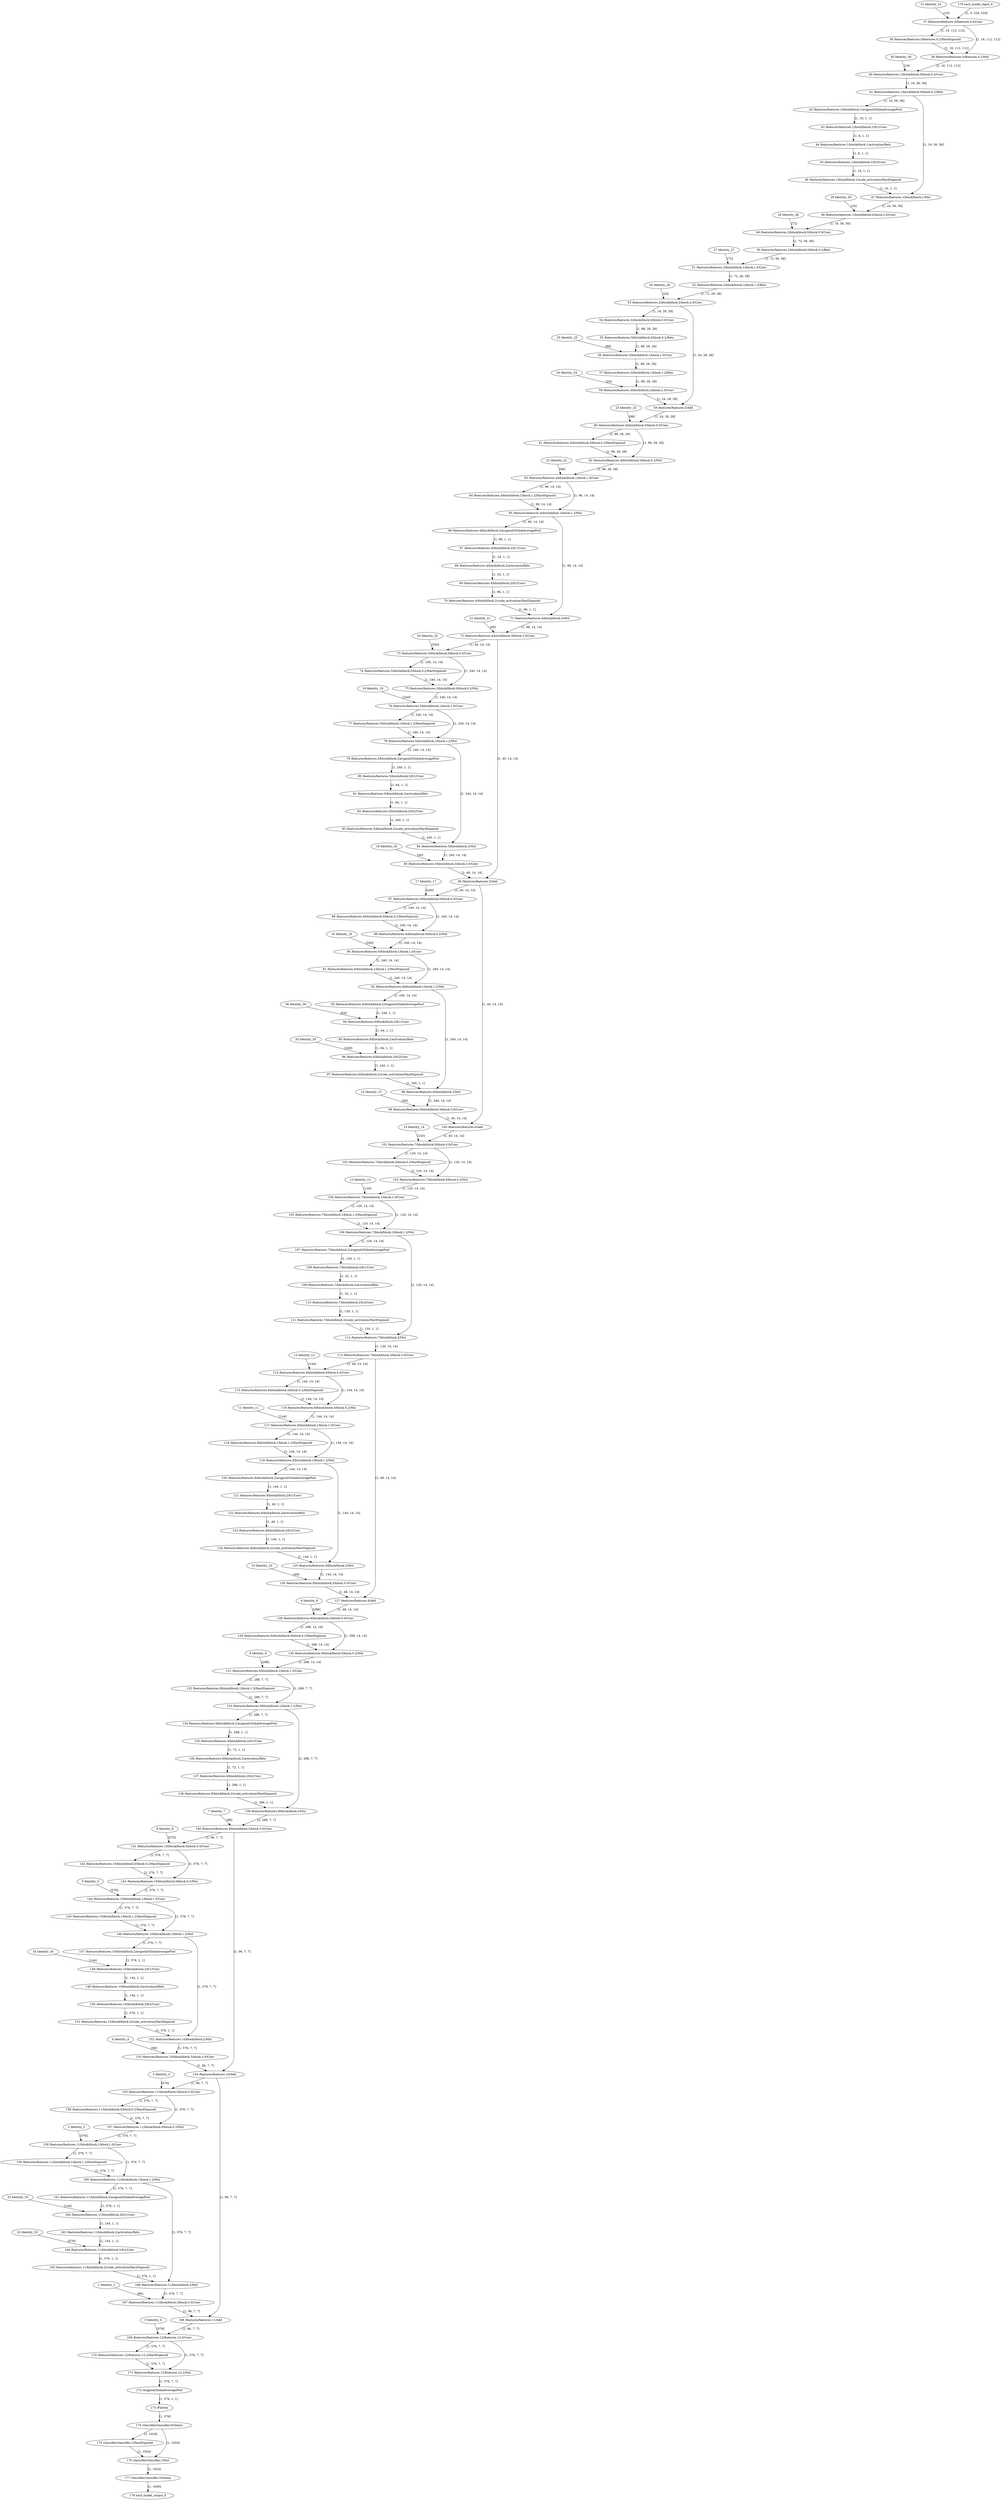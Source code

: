strict digraph  {
"0 Identity_0" [id=0, type=Identity];
"1 Identity_1" [id=1, type=Identity];
"2 Identity_2" [id=2, type=Identity];
"3 Identity_3" [id=3, type=Identity];
"4 Identity_4" [id=4, type=Identity];
"5 Identity_5" [id=5, type=Identity];
"6 Identity_6" [id=6, type=Identity];
"7 Identity_7" [id=7, type=Identity];
"8 Identity_8" [id=8, type=Identity];
"9 Identity_9" [id=9, type=Identity];
"10 Identity_10" [id=10, type=Identity];
"11 Identity_11" [id=11, type=Identity];
"12 Identity_12" [id=12, type=Identity];
"13 Identity_13" [id=13, type=Identity];
"14 Identity_14" [id=14, type=Identity];
"15 Identity_15" [id=15, type=Identity];
"16 Identity_16" [id=16, type=Identity];
"17 Identity_17" [id=17, type=Identity];
"18 Identity_18" [id=18, type=Identity];
"19 Identity_19" [id=19, type=Identity];
"20 Identity_20" [id=20, type=Identity];
"21 Identity_21" [id=21, type=Identity];
"22 Identity_22" [id=22, type=Identity];
"23 Identity_23" [id=23, type=Identity];
"24 Identity_24" [id=24, type=Identity];
"25 Identity_25" [id=25, type=Identity];
"26 Identity_26" [id=26, type=Identity];
"27 Identity_27" [id=27, type=Identity];
"28 Identity_28" [id=28, type=Identity];
"29 Identity_29" [id=29, type=Identity];
"30 Identity_30" [id=30, type=Identity];
"31 Identity_31" [id=31, type=Identity];
"32 Identity_32" [id=32, type=Identity];
"33 Identity_33" [id=33, type=Identity];
"34 Identity_34" [id=34, type=Identity];
"35 Identity_35" [id=35, type=Identity];
"36 Identity_36" [id=36, type=Identity];
"37 /features/features.0/features.0.0/Conv" [id=37, type=Conv];
"38 /features/features.0/features.0.2/HardSigmoid" [id=38, type=HardSigmoid];
"39 /features/features.0/features.0.2/Mul" [id=39, type=Mul];
"40 /features/features.1/block/block.0/block.0.0/Conv" [id=40, type=Conv];
"41 /features/features.1/block/block.0/block.0.2/Relu" [id=41, type=Relu];
"42 /features/features.1/block/block.1/avgpool/GlobalAveragePool" [id=42, type=GlobalAveragePool];
"43 /features/features.1/block/block.1/fc1/Conv" [id=43, type=Conv];
"44 /features/features.1/block/block.1/activation/Relu" [id=44, type=Relu];
"45 /features/features.1/block/block.1/fc2/Conv" [id=45, type=Conv];
"46 /features/features.1/block/block.1/scale_activation/HardSigmoid" [id=46, type=HardSigmoid];
"47 /features/features.1/block/block.1/Mul" [id=47, type=Mul];
"48 /features/features.1/block/block.2/block.2.0/Conv" [id=48, type=Conv];
"49 /features/features.2/block/block.0/block.0.0/Conv" [id=49, type=Conv];
"50 /features/features.2/block/block.0/block.0.2/Relu" [id=50, type=Relu];
"51 /features/features.2/block/block.1/block.1.0/Conv" [id=51, type=Conv];
"52 /features/features.2/block/block.1/block.1.2/Relu" [id=52, type=Relu];
"53 /features/features.2/block/block.2/block.2.0/Conv" [id=53, type=Conv];
"54 /features/features.3/block/block.0/block.0.0/Conv" [id=54, type=Conv];
"55 /features/features.3/block/block.0/block.0.2/Relu" [id=55, type=Relu];
"56 /features/features.3/block/block.1/block.1.0/Conv" [id=56, type=Conv];
"57 /features/features.3/block/block.1/block.1.2/Relu" [id=57, type=Relu];
"58 /features/features.3/block/block.2/block.2.0/Conv" [id=58, type=Conv];
"59 /features/features.3/Add" [id=59, type=Add];
"60 /features/features.4/block/block.0/block.0.0/Conv" [id=60, type=Conv];
"61 /features/features.4/block/block.0/block.0.2/HardSigmoid" [id=61, type=HardSigmoid];
"62 /features/features.4/block/block.0/block.0.2/Mul" [id=62, type=Mul];
"63 /features/features.4/block/block.1/block.1.0/Conv" [id=63, type=Conv];
"64 /features/features.4/block/block.1/block.1.2/HardSigmoid" [id=64, type=HardSigmoid];
"65 /features/features.4/block/block.1/block.1.2/Mul" [id=65, type=Mul];
"66 /features/features.4/block/block.2/avgpool/GlobalAveragePool" [id=66, type=GlobalAveragePool];
"67 /features/features.4/block/block.2/fc1/Conv" [id=67, type=Conv];
"68 /features/features.4/block/block.2/activation/Relu" [id=68, type=Relu];
"69 /features/features.4/block/block.2/fc2/Conv" [id=69, type=Conv];
"70 /features/features.4/block/block.2/scale_activation/HardSigmoid" [id=70, type=HardSigmoid];
"71 /features/features.4/block/block.2/Mul" [id=71, type=Mul];
"72 /features/features.4/block/block.3/block.3.0/Conv" [id=72, type=Conv];
"73 /features/features.5/block/block.0/block.0.0/Conv" [id=73, type=Conv];
"74 /features/features.5/block/block.0/block.0.2/HardSigmoid" [id=74, type=HardSigmoid];
"75 /features/features.5/block/block.0/block.0.2/Mul" [id=75, type=Mul];
"76 /features/features.5/block/block.1/block.1.0/Conv" [id=76, type=Conv];
"77 /features/features.5/block/block.1/block.1.2/HardSigmoid" [id=77, type=HardSigmoid];
"78 /features/features.5/block/block.1/block.1.2/Mul" [id=78, type=Mul];
"79 /features/features.5/block/block.2/avgpool/GlobalAveragePool" [id=79, type=GlobalAveragePool];
"80 /features/features.5/block/block.2/fc1/Conv" [id=80, type=Conv];
"81 /features/features.5/block/block.2/activation/Relu" [id=81, type=Relu];
"82 /features/features.5/block/block.2/fc2/Conv" [id=82, type=Conv];
"83 /features/features.5/block/block.2/scale_activation/HardSigmoid" [id=83, type=HardSigmoid];
"84 /features/features.5/block/block.2/Mul" [id=84, type=Mul];
"85 /features/features.5/block/block.3/block.3.0/Conv" [id=85, type=Conv];
"86 /features/features.5/Add" [id=86, type=Add];
"87 /features/features.6/block/block.0/block.0.0/Conv" [id=87, type=Conv];
"88 /features/features.6/block/block.0/block.0.2/HardSigmoid" [id=88, type=HardSigmoid];
"89 /features/features.6/block/block.0/block.0.2/Mul" [id=89, type=Mul];
"90 /features/features.6/block/block.1/block.1.0/Conv" [id=90, type=Conv];
"91 /features/features.6/block/block.1/block.1.2/HardSigmoid" [id=91, type=HardSigmoid];
"92 /features/features.6/block/block.1/block.1.2/Mul" [id=92, type=Mul];
"93 /features/features.6/block/block.2/avgpool/GlobalAveragePool" [id=93, type=GlobalAveragePool];
"94 /features/features.6/block/block.2/fc1/Conv" [id=94, type=Conv];
"95 /features/features.6/block/block.2/activation/Relu" [id=95, type=Relu];
"96 /features/features.6/block/block.2/fc2/Conv" [id=96, type=Conv];
"97 /features/features.6/block/block.2/scale_activation/HardSigmoid" [id=97, type=HardSigmoid];
"98 /features/features.6/block/block.2/Mul" [id=98, type=Mul];
"99 /features/features.6/block/block.3/block.3.0/Conv" [id=99, type=Conv];
"100 /features/features.6/Add" [id=100, type=Add];
"101 /features/features.7/block/block.0/block.0.0/Conv" [id=101, type=Conv];
"102 /features/features.7/block/block.0/block.0.2/HardSigmoid" [id=102, type=HardSigmoid];
"103 /features/features.7/block/block.0/block.0.2/Mul" [id=103, type=Mul];
"104 /features/features.7/block/block.1/block.1.0/Conv" [id=104, type=Conv];
"105 /features/features.7/block/block.1/block.1.2/HardSigmoid" [id=105, type=HardSigmoid];
"106 /features/features.7/block/block.1/block.1.2/Mul" [id=106, type=Mul];
"107 /features/features.7/block/block.2/avgpool/GlobalAveragePool" [id=107, type=GlobalAveragePool];
"108 /features/features.7/block/block.2/fc1/Conv" [id=108, type=Conv];
"109 /features/features.7/block/block.2/activation/Relu" [id=109, type=Relu];
"110 /features/features.7/block/block.2/fc2/Conv" [id=110, type=Conv];
"111 /features/features.7/block/block.2/scale_activation/HardSigmoid" [id=111, type=HardSigmoid];
"112 /features/features.7/block/block.2/Mul" [id=112, type=Mul];
"113 /features/features.7/block/block.3/block.3.0/Conv" [id=113, type=Conv];
"114 /features/features.8/block/block.0/block.0.0/Conv" [id=114, type=Conv];
"115 /features/features.8/block/block.0/block.0.2/HardSigmoid" [id=115, type=HardSigmoid];
"116 /features/features.8/block/block.0/block.0.2/Mul" [id=116, type=Mul];
"117 /features/features.8/block/block.1/block.1.0/Conv" [id=117, type=Conv];
"118 /features/features.8/block/block.1/block.1.2/HardSigmoid" [id=118, type=HardSigmoid];
"119 /features/features.8/block/block.1/block.1.2/Mul" [id=119, type=Mul];
"120 /features/features.8/block/block.2/avgpool/GlobalAveragePool" [id=120, type=GlobalAveragePool];
"121 /features/features.8/block/block.2/fc1/Conv" [id=121, type=Conv];
"122 /features/features.8/block/block.2/activation/Relu" [id=122, type=Relu];
"123 /features/features.8/block/block.2/fc2/Conv" [id=123, type=Conv];
"124 /features/features.8/block/block.2/scale_activation/HardSigmoid" [id=124, type=HardSigmoid];
"125 /features/features.8/block/block.2/Mul" [id=125, type=Mul];
"126 /features/features.8/block/block.3/block.3.0/Conv" [id=126, type=Conv];
"127 /features/features.8/Add" [id=127, type=Add];
"128 /features/features.9/block/block.0/block.0.0/Conv" [id=128, type=Conv];
"129 /features/features.9/block/block.0/block.0.2/HardSigmoid" [id=129, type=HardSigmoid];
"130 /features/features.9/block/block.0/block.0.2/Mul" [id=130, type=Mul];
"131 /features/features.9/block/block.1/block.1.0/Conv" [id=131, type=Conv];
"132 /features/features.9/block/block.1/block.1.2/HardSigmoid" [id=132, type=HardSigmoid];
"133 /features/features.9/block/block.1/block.1.2/Mul" [id=133, type=Mul];
"134 /features/features.9/block/block.2/avgpool/GlobalAveragePool" [id=134, type=GlobalAveragePool];
"135 /features/features.9/block/block.2/fc1/Conv" [id=135, type=Conv];
"136 /features/features.9/block/block.2/activation/Relu" [id=136, type=Relu];
"137 /features/features.9/block/block.2/fc2/Conv" [id=137, type=Conv];
"138 /features/features.9/block/block.2/scale_activation/HardSigmoid" [id=138, type=HardSigmoid];
"139 /features/features.9/block/block.2/Mul" [id=139, type=Mul];
"140 /features/features.9/block/block.3/block.3.0/Conv" [id=140, type=Conv];
"141 /features/features.10/block/block.0/block.0.0/Conv" [id=141, type=Conv];
"142 /features/features.10/block/block.0/block.0.2/HardSigmoid" [id=142, type=HardSigmoid];
"143 /features/features.10/block/block.0/block.0.2/Mul" [id=143, type=Mul];
"144 /features/features.10/block/block.1/block.1.0/Conv" [id=144, type=Conv];
"145 /features/features.10/block/block.1/block.1.2/HardSigmoid" [id=145, type=HardSigmoid];
"146 /features/features.10/block/block.1/block.1.2/Mul" [id=146, type=Mul];
"147 /features/features.10/block/block.2/avgpool/GlobalAveragePool" [id=147, type=GlobalAveragePool];
"148 /features/features.10/block/block.2/fc1/Conv" [id=148, type=Conv];
"149 /features/features.10/block/block.2/activation/Relu" [id=149, type=Relu];
"150 /features/features.10/block/block.2/fc2/Conv" [id=150, type=Conv];
"151 /features/features.10/block/block.2/scale_activation/HardSigmoid" [id=151, type=HardSigmoid];
"152 /features/features.10/block/block.2/Mul" [id=152, type=Mul];
"153 /features/features.10/block/block.3/block.3.0/Conv" [id=153, type=Conv];
"154 /features/features.10/Add" [id=154, type=Add];
"155 /features/features.11/block/block.0/block.0.0/Conv" [id=155, type=Conv];
"156 /features/features.11/block/block.0/block.0.2/HardSigmoid" [id=156, type=HardSigmoid];
"157 /features/features.11/block/block.0/block.0.2/Mul" [id=157, type=Mul];
"158 /features/features.11/block/block.1/block.1.0/Conv" [id=158, type=Conv];
"159 /features/features.11/block/block.1/block.1.2/HardSigmoid" [id=159, type=HardSigmoid];
"160 /features/features.11/block/block.1/block.1.2/Mul" [id=160, type=Mul];
"161 /features/features.11/block/block.2/avgpool/GlobalAveragePool" [id=161, type=GlobalAveragePool];
"162 /features/features.11/block/block.2/fc1/Conv" [id=162, type=Conv];
"163 /features/features.11/block/block.2/activation/Relu" [id=163, type=Relu];
"164 /features/features.11/block/block.2/fc2/Conv" [id=164, type=Conv];
"165 /features/features.11/block/block.2/scale_activation/HardSigmoid" [id=165, type=HardSigmoid];
"166 /features/features.11/block/block.2/Mul" [id=166, type=Mul];
"167 /features/features.11/block/block.3/block.3.0/Conv" [id=167, type=Conv];
"168 /features/features.11/Add" [id=168, type=Add];
"169 /features/features.12/features.12.0/Conv" [id=169, type=Conv];
"170 /features/features.12/features.12.2/HardSigmoid" [id=170, type=HardSigmoid];
"171 /features/features.12/features.12.2/Mul" [id=171, type=Mul];
"172 /avgpool/GlobalAveragePool" [id=172, type=GlobalAveragePool];
"173 /Flatten" [id=173, type=Flatten];
"174 /classifier/classifier.0/Gemm" [id=174, type=Gemm];
"175 /classifier/classifier.1/HardSigmoid" [id=175, type=HardSigmoid];
"176 /classifier/classifier.1/Mul" [id=176, type=Mul];
"177 /classifier/classifier.3/Gemm" [id=177, type=Gemm];
"178 nncf_model_input_0" [id=178, type=nncf_model_input];
"179 nncf_model_output_0" [id=179, type=nncf_model_output];
"0 Identity_0" -> "169 /features/features.12/features.12.0/Conv"  [label="[576]", style=solid];
"1 Identity_1" -> "167 /features/features.11/block/block.3/block.3.0/Conv"  [label="[96]", style=solid];
"2 Identity_2" -> "158 /features/features.11/block/block.1/block.1.0/Conv"  [label="[576]", style=solid];
"3 Identity_3" -> "155 /features/features.11/block/block.0/block.0.0/Conv"  [label="[576]", style=solid];
"4 Identity_4" -> "153 /features/features.10/block/block.3/block.3.0/Conv"  [label="[96]", style=solid];
"5 Identity_5" -> "144 /features/features.10/block/block.1/block.1.0/Conv"  [label="[576]", style=solid];
"6 Identity_6" -> "141 /features/features.10/block/block.0/block.0.0/Conv"  [label="[576]", style=solid];
"7 Identity_7" -> "140 /features/features.9/block/block.3/block.3.0/Conv"  [label="[96]", style=solid];
"8 Identity_8" -> "131 /features/features.9/block/block.1/block.1.0/Conv"  [label="[288]", style=solid];
"9 Identity_9" -> "128 /features/features.9/block/block.0/block.0.0/Conv"  [label="[288]", style=solid];
"10 Identity_10" -> "126 /features/features.8/block/block.3/block.3.0/Conv"  [label="[48]", style=solid];
"11 Identity_11" -> "117 /features/features.8/block/block.1/block.1.0/Conv"  [label="[144]", style=solid];
"12 Identity_12" -> "114 /features/features.8/block/block.0/block.0.0/Conv"  [label="[144]", style=solid];
"13 Identity_13" -> "104 /features/features.7/block/block.1/block.1.0/Conv"  [label="[120]", style=solid];
"14 Identity_14" -> "101 /features/features.7/block/block.0/block.0.0/Conv"  [label="[120]", style=solid];
"15 Identity_15" -> "99 /features/features.6/block/block.3/block.3.0/Conv"  [label="[40]", style=solid];
"16 Identity_16" -> "90 /features/features.6/block/block.1/block.1.0/Conv"  [label="[240]", style=solid];
"17 Identity_17" -> "87 /features/features.6/block/block.0/block.0.0/Conv"  [label="[240]", style=solid];
"18 Identity_18" -> "85 /features/features.5/block/block.3/block.3.0/Conv"  [label="[40]", style=solid];
"19 Identity_19" -> "76 /features/features.5/block/block.1/block.1.0/Conv"  [label="[240]", style=solid];
"20 Identity_20" -> "73 /features/features.5/block/block.0/block.0.0/Conv"  [label="[240]", style=solid];
"21 Identity_21" -> "72 /features/features.4/block/block.3/block.3.0/Conv"  [label="[40]", style=solid];
"22 Identity_22" -> "63 /features/features.4/block/block.1/block.1.0/Conv"  [label="[96]", style=solid];
"23 Identity_23" -> "60 /features/features.4/block/block.0/block.0.0/Conv"  [label="[96]", style=solid];
"24 Identity_24" -> "58 /features/features.3/block/block.2/block.2.0/Conv"  [label="[24]", style=solid];
"25 Identity_25" -> "56 /features/features.3/block/block.1/block.1.0/Conv"  [label="[88]", style=solid];
"26 Identity_26" -> "53 /features/features.2/block/block.2/block.2.0/Conv"  [label="[24]", style=solid];
"27 Identity_27" -> "51 /features/features.2/block/block.1/block.1.0/Conv"  [label="[72]", style=solid];
"28 Identity_28" -> "49 /features/features.2/block/block.0/block.0.0/Conv"  [label="[72]", style=solid];
"29 Identity_29" -> "48 /features/features.1/block/block.2/block.2.0/Conv"  [label="[16]", style=solid];
"30 Identity_30" -> "40 /features/features.1/block/block.0/block.0.0/Conv"  [label="[16]", style=solid];
"31 Identity_31" -> "37 /features/features.0/features.0.0/Conv"  [label="[16]", style=solid];
"32 Identity_32" -> "164 /features/features.11/block/block.2/fc2/Conv"  [label="[576]", style=solid];
"33 Identity_33" -> "162 /features/features.11/block/block.2/fc1/Conv"  [label="[144]", style=solid];
"34 Identity_34" -> "148 /features/features.10/block/block.2/fc1/Conv"  [label="[144]", style=solid];
"35 Identity_35" -> "96 /features/features.6/block/block.2/fc2/Conv"  [label="[240]", style=solid];
"36 Identity_36" -> "94 /features/features.6/block/block.2/fc1/Conv"  [label="[64]", style=solid];
"37 /features/features.0/features.0.0/Conv" -> "38 /features/features.0/features.0.2/HardSigmoid"  [label="[1, 16, 112, 112]", style=solid];
"37 /features/features.0/features.0.0/Conv" -> "39 /features/features.0/features.0.2/Mul"  [label="[1, 16, 112, 112]", style=solid];
"38 /features/features.0/features.0.2/HardSigmoid" -> "39 /features/features.0/features.0.2/Mul"  [label="[1, 16, 112, 112]", style=solid];
"39 /features/features.0/features.0.2/Mul" -> "40 /features/features.1/block/block.0/block.0.0/Conv"  [label="[1, 16, 112, 112]", style=solid];
"40 /features/features.1/block/block.0/block.0.0/Conv" -> "41 /features/features.1/block/block.0/block.0.2/Relu"  [label="[1, 16, 56, 56]", style=solid];
"41 /features/features.1/block/block.0/block.0.2/Relu" -> "42 /features/features.1/block/block.1/avgpool/GlobalAveragePool"  [label="[1, 16, 56, 56]", style=solid];
"41 /features/features.1/block/block.0/block.0.2/Relu" -> "47 /features/features.1/block/block.1/Mul"  [label="[1, 16, 56, 56]", style=solid];
"42 /features/features.1/block/block.1/avgpool/GlobalAveragePool" -> "43 /features/features.1/block/block.1/fc1/Conv"  [label="[1, 16, 1, 1]", style=solid];
"43 /features/features.1/block/block.1/fc1/Conv" -> "44 /features/features.1/block/block.1/activation/Relu"  [label="[1, 8, 1, 1]", style=solid];
"44 /features/features.1/block/block.1/activation/Relu" -> "45 /features/features.1/block/block.1/fc2/Conv"  [label="[1, 8, 1, 1]", style=solid];
"45 /features/features.1/block/block.1/fc2/Conv" -> "46 /features/features.1/block/block.1/scale_activation/HardSigmoid"  [label="[1, 16, 1, 1]", style=solid];
"46 /features/features.1/block/block.1/scale_activation/HardSigmoid" -> "47 /features/features.1/block/block.1/Mul"  [label="[1, 16, 1, 1]", style=solid];
"47 /features/features.1/block/block.1/Mul" -> "48 /features/features.1/block/block.2/block.2.0/Conv"  [label="[1, 16, 56, 56]", style=solid];
"48 /features/features.1/block/block.2/block.2.0/Conv" -> "49 /features/features.2/block/block.0/block.0.0/Conv"  [label="[1, 16, 56, 56]", style=solid];
"49 /features/features.2/block/block.0/block.0.0/Conv" -> "50 /features/features.2/block/block.0/block.0.2/Relu"  [label="[1, 72, 56, 56]", style=solid];
"50 /features/features.2/block/block.0/block.0.2/Relu" -> "51 /features/features.2/block/block.1/block.1.0/Conv"  [label="[1, 72, 56, 56]", style=solid];
"51 /features/features.2/block/block.1/block.1.0/Conv" -> "52 /features/features.2/block/block.1/block.1.2/Relu"  [label="[1, 72, 28, 28]", style=solid];
"52 /features/features.2/block/block.1/block.1.2/Relu" -> "53 /features/features.2/block/block.2/block.2.0/Conv"  [label="[1, 72, 28, 28]", style=solid];
"53 /features/features.2/block/block.2/block.2.0/Conv" -> "54 /features/features.3/block/block.0/block.0.0/Conv"  [label="[1, 24, 28, 28]", style=solid];
"53 /features/features.2/block/block.2/block.2.0/Conv" -> "59 /features/features.3/Add"  [label="[1, 24, 28, 28]", style=solid];
"54 /features/features.3/block/block.0/block.0.0/Conv" -> "55 /features/features.3/block/block.0/block.0.2/Relu"  [label="[1, 88, 28, 28]", style=solid];
"55 /features/features.3/block/block.0/block.0.2/Relu" -> "56 /features/features.3/block/block.1/block.1.0/Conv"  [label="[1, 88, 28, 28]", style=solid];
"56 /features/features.3/block/block.1/block.1.0/Conv" -> "57 /features/features.3/block/block.1/block.1.2/Relu"  [label="[1, 88, 28, 28]", style=solid];
"57 /features/features.3/block/block.1/block.1.2/Relu" -> "58 /features/features.3/block/block.2/block.2.0/Conv"  [label="[1, 88, 28, 28]", style=solid];
"58 /features/features.3/block/block.2/block.2.0/Conv" -> "59 /features/features.3/Add"  [label="[1, 24, 28, 28]", style=solid];
"59 /features/features.3/Add" -> "60 /features/features.4/block/block.0/block.0.0/Conv"  [label="[1, 24, 28, 28]", style=solid];
"60 /features/features.4/block/block.0/block.0.0/Conv" -> "61 /features/features.4/block/block.0/block.0.2/HardSigmoid"  [label="[1, 96, 28, 28]", style=solid];
"60 /features/features.4/block/block.0/block.0.0/Conv" -> "62 /features/features.4/block/block.0/block.0.2/Mul"  [label="[1, 96, 28, 28]", style=solid];
"61 /features/features.4/block/block.0/block.0.2/HardSigmoid" -> "62 /features/features.4/block/block.0/block.0.2/Mul"  [label="[1, 96, 28, 28]", style=solid];
"62 /features/features.4/block/block.0/block.0.2/Mul" -> "63 /features/features.4/block/block.1/block.1.0/Conv"  [label="[1, 96, 28, 28]", style=solid];
"63 /features/features.4/block/block.1/block.1.0/Conv" -> "64 /features/features.4/block/block.1/block.1.2/HardSigmoid"  [label="[1, 96, 14, 14]", style=solid];
"63 /features/features.4/block/block.1/block.1.0/Conv" -> "65 /features/features.4/block/block.1/block.1.2/Mul"  [label="[1, 96, 14, 14]", style=solid];
"64 /features/features.4/block/block.1/block.1.2/HardSigmoid" -> "65 /features/features.4/block/block.1/block.1.2/Mul"  [label="[1, 96, 14, 14]", style=solid];
"65 /features/features.4/block/block.1/block.1.2/Mul" -> "66 /features/features.4/block/block.2/avgpool/GlobalAveragePool"  [label="[1, 96, 14, 14]", style=solid];
"65 /features/features.4/block/block.1/block.1.2/Mul" -> "71 /features/features.4/block/block.2/Mul"  [label="[1, 96, 14, 14]", style=solid];
"66 /features/features.4/block/block.2/avgpool/GlobalAveragePool" -> "67 /features/features.4/block/block.2/fc1/Conv"  [label="[1, 96, 1, 1]", style=solid];
"67 /features/features.4/block/block.2/fc1/Conv" -> "68 /features/features.4/block/block.2/activation/Relu"  [label="[1, 24, 1, 1]", style=solid];
"68 /features/features.4/block/block.2/activation/Relu" -> "69 /features/features.4/block/block.2/fc2/Conv"  [label="[1, 24, 1, 1]", style=solid];
"69 /features/features.4/block/block.2/fc2/Conv" -> "70 /features/features.4/block/block.2/scale_activation/HardSigmoid"  [label="[1, 96, 1, 1]", style=solid];
"70 /features/features.4/block/block.2/scale_activation/HardSigmoid" -> "71 /features/features.4/block/block.2/Mul"  [label="[1, 96, 1, 1]", style=solid];
"71 /features/features.4/block/block.2/Mul" -> "72 /features/features.4/block/block.3/block.3.0/Conv"  [label="[1, 96, 14, 14]", style=solid];
"72 /features/features.4/block/block.3/block.3.0/Conv" -> "73 /features/features.5/block/block.0/block.0.0/Conv"  [label="[1, 40, 14, 14]", style=solid];
"72 /features/features.4/block/block.3/block.3.0/Conv" -> "86 /features/features.5/Add"  [label="[1, 40, 14, 14]", style=solid];
"73 /features/features.5/block/block.0/block.0.0/Conv" -> "74 /features/features.5/block/block.0/block.0.2/HardSigmoid"  [label="[1, 240, 14, 14]", style=solid];
"73 /features/features.5/block/block.0/block.0.0/Conv" -> "75 /features/features.5/block/block.0/block.0.2/Mul"  [label="[1, 240, 14, 14]", style=solid];
"74 /features/features.5/block/block.0/block.0.2/HardSigmoid" -> "75 /features/features.5/block/block.0/block.0.2/Mul"  [label="[1, 240, 14, 14]", style=solid];
"75 /features/features.5/block/block.0/block.0.2/Mul" -> "76 /features/features.5/block/block.1/block.1.0/Conv"  [label="[1, 240, 14, 14]", style=solid];
"76 /features/features.5/block/block.1/block.1.0/Conv" -> "77 /features/features.5/block/block.1/block.1.2/HardSigmoid"  [label="[1, 240, 14, 14]", style=solid];
"76 /features/features.5/block/block.1/block.1.0/Conv" -> "78 /features/features.5/block/block.1/block.1.2/Mul"  [label="[1, 240, 14, 14]", style=solid];
"77 /features/features.5/block/block.1/block.1.2/HardSigmoid" -> "78 /features/features.5/block/block.1/block.1.2/Mul"  [label="[1, 240, 14, 14]", style=solid];
"78 /features/features.5/block/block.1/block.1.2/Mul" -> "79 /features/features.5/block/block.2/avgpool/GlobalAveragePool"  [label="[1, 240, 14, 14]", style=solid];
"78 /features/features.5/block/block.1/block.1.2/Mul" -> "84 /features/features.5/block/block.2/Mul"  [label="[1, 240, 14, 14]", style=solid];
"79 /features/features.5/block/block.2/avgpool/GlobalAveragePool" -> "80 /features/features.5/block/block.2/fc1/Conv"  [label="[1, 240, 1, 1]", style=solid];
"80 /features/features.5/block/block.2/fc1/Conv" -> "81 /features/features.5/block/block.2/activation/Relu"  [label="[1, 64, 1, 1]", style=solid];
"81 /features/features.5/block/block.2/activation/Relu" -> "82 /features/features.5/block/block.2/fc2/Conv"  [label="[1, 64, 1, 1]", style=solid];
"82 /features/features.5/block/block.2/fc2/Conv" -> "83 /features/features.5/block/block.2/scale_activation/HardSigmoid"  [label="[1, 240, 1, 1]", style=solid];
"83 /features/features.5/block/block.2/scale_activation/HardSigmoid" -> "84 /features/features.5/block/block.2/Mul"  [label="[1, 240, 1, 1]", style=solid];
"84 /features/features.5/block/block.2/Mul" -> "85 /features/features.5/block/block.3/block.3.0/Conv"  [label="[1, 240, 14, 14]", style=solid];
"85 /features/features.5/block/block.3/block.3.0/Conv" -> "86 /features/features.5/Add"  [label="[1, 40, 14, 14]", style=solid];
"86 /features/features.5/Add" -> "87 /features/features.6/block/block.0/block.0.0/Conv"  [label="[1, 40, 14, 14]", style=solid];
"86 /features/features.5/Add" -> "100 /features/features.6/Add"  [label="[1, 40, 14, 14]", style=solid];
"87 /features/features.6/block/block.0/block.0.0/Conv" -> "88 /features/features.6/block/block.0/block.0.2/HardSigmoid"  [label="[1, 240, 14, 14]", style=solid];
"87 /features/features.6/block/block.0/block.0.0/Conv" -> "89 /features/features.6/block/block.0/block.0.2/Mul"  [label="[1, 240, 14, 14]", style=solid];
"88 /features/features.6/block/block.0/block.0.2/HardSigmoid" -> "89 /features/features.6/block/block.0/block.0.2/Mul"  [label="[1, 240, 14, 14]", style=solid];
"89 /features/features.6/block/block.0/block.0.2/Mul" -> "90 /features/features.6/block/block.1/block.1.0/Conv"  [label="[1, 240, 14, 14]", style=solid];
"90 /features/features.6/block/block.1/block.1.0/Conv" -> "91 /features/features.6/block/block.1/block.1.2/HardSigmoid"  [label="[1, 240, 14, 14]", style=solid];
"90 /features/features.6/block/block.1/block.1.0/Conv" -> "92 /features/features.6/block/block.1/block.1.2/Mul"  [label="[1, 240, 14, 14]", style=solid];
"91 /features/features.6/block/block.1/block.1.2/HardSigmoid" -> "92 /features/features.6/block/block.1/block.1.2/Mul"  [label="[1, 240, 14, 14]", style=solid];
"92 /features/features.6/block/block.1/block.1.2/Mul" -> "93 /features/features.6/block/block.2/avgpool/GlobalAveragePool"  [label="[1, 240, 14, 14]", style=solid];
"92 /features/features.6/block/block.1/block.1.2/Mul" -> "98 /features/features.6/block/block.2/Mul"  [label="[1, 240, 14, 14]", style=solid];
"93 /features/features.6/block/block.2/avgpool/GlobalAveragePool" -> "94 /features/features.6/block/block.2/fc1/Conv"  [label="[1, 240, 1, 1]", style=solid];
"94 /features/features.6/block/block.2/fc1/Conv" -> "95 /features/features.6/block/block.2/activation/Relu"  [label="[1, 64, 1, 1]", style=solid];
"95 /features/features.6/block/block.2/activation/Relu" -> "96 /features/features.6/block/block.2/fc2/Conv"  [label="[1, 64, 1, 1]", style=solid];
"96 /features/features.6/block/block.2/fc2/Conv" -> "97 /features/features.6/block/block.2/scale_activation/HardSigmoid"  [label="[1, 240, 1, 1]", style=solid];
"97 /features/features.6/block/block.2/scale_activation/HardSigmoid" -> "98 /features/features.6/block/block.2/Mul"  [label="[1, 240, 1, 1]", style=solid];
"98 /features/features.6/block/block.2/Mul" -> "99 /features/features.6/block/block.3/block.3.0/Conv"  [label="[1, 240, 14, 14]", style=solid];
"99 /features/features.6/block/block.3/block.3.0/Conv" -> "100 /features/features.6/Add"  [label="[1, 40, 14, 14]", style=solid];
"100 /features/features.6/Add" -> "101 /features/features.7/block/block.0/block.0.0/Conv"  [label="[1, 40, 14, 14]", style=solid];
"101 /features/features.7/block/block.0/block.0.0/Conv" -> "102 /features/features.7/block/block.0/block.0.2/HardSigmoid"  [label="[1, 120, 14, 14]", style=solid];
"101 /features/features.7/block/block.0/block.0.0/Conv" -> "103 /features/features.7/block/block.0/block.0.2/Mul"  [label="[1, 120, 14, 14]", style=solid];
"102 /features/features.7/block/block.0/block.0.2/HardSigmoid" -> "103 /features/features.7/block/block.0/block.0.2/Mul"  [label="[1, 120, 14, 14]", style=solid];
"103 /features/features.7/block/block.0/block.0.2/Mul" -> "104 /features/features.7/block/block.1/block.1.0/Conv"  [label="[1, 120, 14, 14]", style=solid];
"104 /features/features.7/block/block.1/block.1.0/Conv" -> "105 /features/features.7/block/block.1/block.1.2/HardSigmoid"  [label="[1, 120, 14, 14]", style=solid];
"104 /features/features.7/block/block.1/block.1.0/Conv" -> "106 /features/features.7/block/block.1/block.1.2/Mul"  [label="[1, 120, 14, 14]", style=solid];
"105 /features/features.7/block/block.1/block.1.2/HardSigmoid" -> "106 /features/features.7/block/block.1/block.1.2/Mul"  [label="[1, 120, 14, 14]", style=solid];
"106 /features/features.7/block/block.1/block.1.2/Mul" -> "107 /features/features.7/block/block.2/avgpool/GlobalAveragePool"  [label="[1, 120, 14, 14]", style=solid];
"106 /features/features.7/block/block.1/block.1.2/Mul" -> "112 /features/features.7/block/block.2/Mul"  [label="[1, 120, 14, 14]", style=solid];
"107 /features/features.7/block/block.2/avgpool/GlobalAveragePool" -> "108 /features/features.7/block/block.2/fc1/Conv"  [label="[1, 120, 1, 1]", style=solid];
"108 /features/features.7/block/block.2/fc1/Conv" -> "109 /features/features.7/block/block.2/activation/Relu"  [label="[1, 32, 1, 1]", style=solid];
"109 /features/features.7/block/block.2/activation/Relu" -> "110 /features/features.7/block/block.2/fc2/Conv"  [label="[1, 32, 1, 1]", style=solid];
"110 /features/features.7/block/block.2/fc2/Conv" -> "111 /features/features.7/block/block.2/scale_activation/HardSigmoid"  [label="[1, 120, 1, 1]", style=solid];
"111 /features/features.7/block/block.2/scale_activation/HardSigmoid" -> "112 /features/features.7/block/block.2/Mul"  [label="[1, 120, 1, 1]", style=solid];
"112 /features/features.7/block/block.2/Mul" -> "113 /features/features.7/block/block.3/block.3.0/Conv"  [label="[1, 120, 14, 14]", style=solid];
"113 /features/features.7/block/block.3/block.3.0/Conv" -> "114 /features/features.8/block/block.0/block.0.0/Conv"  [label="[1, 48, 14, 14]", style=solid];
"113 /features/features.7/block/block.3/block.3.0/Conv" -> "127 /features/features.8/Add"  [label="[1, 48, 14, 14]", style=solid];
"114 /features/features.8/block/block.0/block.0.0/Conv" -> "115 /features/features.8/block/block.0/block.0.2/HardSigmoid"  [label="[1, 144, 14, 14]", style=solid];
"114 /features/features.8/block/block.0/block.0.0/Conv" -> "116 /features/features.8/block/block.0/block.0.2/Mul"  [label="[1, 144, 14, 14]", style=solid];
"115 /features/features.8/block/block.0/block.0.2/HardSigmoid" -> "116 /features/features.8/block/block.0/block.0.2/Mul"  [label="[1, 144, 14, 14]", style=solid];
"116 /features/features.8/block/block.0/block.0.2/Mul" -> "117 /features/features.8/block/block.1/block.1.0/Conv"  [label="[1, 144, 14, 14]", style=solid];
"117 /features/features.8/block/block.1/block.1.0/Conv" -> "118 /features/features.8/block/block.1/block.1.2/HardSigmoid"  [label="[1, 144, 14, 14]", style=solid];
"117 /features/features.8/block/block.1/block.1.0/Conv" -> "119 /features/features.8/block/block.1/block.1.2/Mul"  [label="[1, 144, 14, 14]", style=solid];
"118 /features/features.8/block/block.1/block.1.2/HardSigmoid" -> "119 /features/features.8/block/block.1/block.1.2/Mul"  [label="[1, 144, 14, 14]", style=solid];
"119 /features/features.8/block/block.1/block.1.2/Mul" -> "120 /features/features.8/block/block.2/avgpool/GlobalAveragePool"  [label="[1, 144, 14, 14]", style=solid];
"119 /features/features.8/block/block.1/block.1.2/Mul" -> "125 /features/features.8/block/block.2/Mul"  [label="[1, 144, 14, 14]", style=solid];
"120 /features/features.8/block/block.2/avgpool/GlobalAveragePool" -> "121 /features/features.8/block/block.2/fc1/Conv"  [label="[1, 144, 1, 1]", style=solid];
"121 /features/features.8/block/block.2/fc1/Conv" -> "122 /features/features.8/block/block.2/activation/Relu"  [label="[1, 40, 1, 1]", style=solid];
"122 /features/features.8/block/block.2/activation/Relu" -> "123 /features/features.8/block/block.2/fc2/Conv"  [label="[1, 40, 1, 1]", style=solid];
"123 /features/features.8/block/block.2/fc2/Conv" -> "124 /features/features.8/block/block.2/scale_activation/HardSigmoid"  [label="[1, 144, 1, 1]", style=solid];
"124 /features/features.8/block/block.2/scale_activation/HardSigmoid" -> "125 /features/features.8/block/block.2/Mul"  [label="[1, 144, 1, 1]", style=solid];
"125 /features/features.8/block/block.2/Mul" -> "126 /features/features.8/block/block.3/block.3.0/Conv"  [label="[1, 144, 14, 14]", style=solid];
"126 /features/features.8/block/block.3/block.3.0/Conv" -> "127 /features/features.8/Add"  [label="[1, 48, 14, 14]", style=solid];
"127 /features/features.8/Add" -> "128 /features/features.9/block/block.0/block.0.0/Conv"  [label="[1, 48, 14, 14]", style=solid];
"128 /features/features.9/block/block.0/block.0.0/Conv" -> "129 /features/features.9/block/block.0/block.0.2/HardSigmoid"  [label="[1, 288, 14, 14]", style=solid];
"128 /features/features.9/block/block.0/block.0.0/Conv" -> "130 /features/features.9/block/block.0/block.0.2/Mul"  [label="[1, 288, 14, 14]", style=solid];
"129 /features/features.9/block/block.0/block.0.2/HardSigmoid" -> "130 /features/features.9/block/block.0/block.0.2/Mul"  [label="[1, 288, 14, 14]", style=solid];
"130 /features/features.9/block/block.0/block.0.2/Mul" -> "131 /features/features.9/block/block.1/block.1.0/Conv"  [label="[1, 288, 14, 14]", style=solid];
"131 /features/features.9/block/block.1/block.1.0/Conv" -> "132 /features/features.9/block/block.1/block.1.2/HardSigmoid"  [label="[1, 288, 7, 7]", style=solid];
"131 /features/features.9/block/block.1/block.1.0/Conv" -> "133 /features/features.9/block/block.1/block.1.2/Mul"  [label="[1, 288, 7, 7]", style=solid];
"132 /features/features.9/block/block.1/block.1.2/HardSigmoid" -> "133 /features/features.9/block/block.1/block.1.2/Mul"  [label="[1, 288, 7, 7]", style=solid];
"133 /features/features.9/block/block.1/block.1.2/Mul" -> "134 /features/features.9/block/block.2/avgpool/GlobalAveragePool"  [label="[1, 288, 7, 7]", style=solid];
"133 /features/features.9/block/block.1/block.1.2/Mul" -> "139 /features/features.9/block/block.2/Mul"  [label="[1, 288, 7, 7]", style=solid];
"134 /features/features.9/block/block.2/avgpool/GlobalAveragePool" -> "135 /features/features.9/block/block.2/fc1/Conv"  [label="[1, 288, 1, 1]", style=solid];
"135 /features/features.9/block/block.2/fc1/Conv" -> "136 /features/features.9/block/block.2/activation/Relu"  [label="[1, 72, 1, 1]", style=solid];
"136 /features/features.9/block/block.2/activation/Relu" -> "137 /features/features.9/block/block.2/fc2/Conv"  [label="[1, 72, 1, 1]", style=solid];
"137 /features/features.9/block/block.2/fc2/Conv" -> "138 /features/features.9/block/block.2/scale_activation/HardSigmoid"  [label="[1, 288, 1, 1]", style=solid];
"138 /features/features.9/block/block.2/scale_activation/HardSigmoid" -> "139 /features/features.9/block/block.2/Mul"  [label="[1, 288, 1, 1]", style=solid];
"139 /features/features.9/block/block.2/Mul" -> "140 /features/features.9/block/block.3/block.3.0/Conv"  [label="[1, 288, 7, 7]", style=solid];
"140 /features/features.9/block/block.3/block.3.0/Conv" -> "141 /features/features.10/block/block.0/block.0.0/Conv"  [label="[1, 96, 7, 7]", style=solid];
"140 /features/features.9/block/block.3/block.3.0/Conv" -> "154 /features/features.10/Add"  [label="[1, 96, 7, 7]", style=solid];
"141 /features/features.10/block/block.0/block.0.0/Conv" -> "142 /features/features.10/block/block.0/block.0.2/HardSigmoid"  [label="[1, 576, 7, 7]", style=solid];
"141 /features/features.10/block/block.0/block.0.0/Conv" -> "143 /features/features.10/block/block.0/block.0.2/Mul"  [label="[1, 576, 7, 7]", style=solid];
"142 /features/features.10/block/block.0/block.0.2/HardSigmoid" -> "143 /features/features.10/block/block.0/block.0.2/Mul"  [label="[1, 576, 7, 7]", style=solid];
"143 /features/features.10/block/block.0/block.0.2/Mul" -> "144 /features/features.10/block/block.1/block.1.0/Conv"  [label="[1, 576, 7, 7]", style=solid];
"144 /features/features.10/block/block.1/block.1.0/Conv" -> "145 /features/features.10/block/block.1/block.1.2/HardSigmoid"  [label="[1, 576, 7, 7]", style=solid];
"144 /features/features.10/block/block.1/block.1.0/Conv" -> "146 /features/features.10/block/block.1/block.1.2/Mul"  [label="[1, 576, 7, 7]", style=solid];
"145 /features/features.10/block/block.1/block.1.2/HardSigmoid" -> "146 /features/features.10/block/block.1/block.1.2/Mul"  [label="[1, 576, 7, 7]", style=solid];
"146 /features/features.10/block/block.1/block.1.2/Mul" -> "147 /features/features.10/block/block.2/avgpool/GlobalAveragePool"  [label="[1, 576, 7, 7]", style=solid];
"146 /features/features.10/block/block.1/block.1.2/Mul" -> "152 /features/features.10/block/block.2/Mul"  [label="[1, 576, 7, 7]", style=solid];
"147 /features/features.10/block/block.2/avgpool/GlobalAveragePool" -> "148 /features/features.10/block/block.2/fc1/Conv"  [label="[1, 576, 1, 1]", style=solid];
"148 /features/features.10/block/block.2/fc1/Conv" -> "149 /features/features.10/block/block.2/activation/Relu"  [label="[1, 144, 1, 1]", style=solid];
"149 /features/features.10/block/block.2/activation/Relu" -> "150 /features/features.10/block/block.2/fc2/Conv"  [label="[1, 144, 1, 1]", style=solid];
"150 /features/features.10/block/block.2/fc2/Conv" -> "151 /features/features.10/block/block.2/scale_activation/HardSigmoid"  [label="[1, 576, 1, 1]", style=solid];
"151 /features/features.10/block/block.2/scale_activation/HardSigmoid" -> "152 /features/features.10/block/block.2/Mul"  [label="[1, 576, 1, 1]", style=solid];
"152 /features/features.10/block/block.2/Mul" -> "153 /features/features.10/block/block.3/block.3.0/Conv"  [label="[1, 576, 7, 7]", style=solid];
"153 /features/features.10/block/block.3/block.3.0/Conv" -> "154 /features/features.10/Add"  [label="[1, 96, 7, 7]", style=solid];
"154 /features/features.10/Add" -> "155 /features/features.11/block/block.0/block.0.0/Conv"  [label="[1, 96, 7, 7]", style=solid];
"154 /features/features.10/Add" -> "168 /features/features.11/Add"  [label="[1, 96, 7, 7]", style=solid];
"155 /features/features.11/block/block.0/block.0.0/Conv" -> "156 /features/features.11/block/block.0/block.0.2/HardSigmoid"  [label="[1, 576, 7, 7]", style=solid];
"155 /features/features.11/block/block.0/block.0.0/Conv" -> "157 /features/features.11/block/block.0/block.0.2/Mul"  [label="[1, 576, 7, 7]", style=solid];
"156 /features/features.11/block/block.0/block.0.2/HardSigmoid" -> "157 /features/features.11/block/block.0/block.0.2/Mul"  [label="[1, 576, 7, 7]", style=solid];
"157 /features/features.11/block/block.0/block.0.2/Mul" -> "158 /features/features.11/block/block.1/block.1.0/Conv"  [label="[1, 576, 7, 7]", style=solid];
"158 /features/features.11/block/block.1/block.1.0/Conv" -> "159 /features/features.11/block/block.1/block.1.2/HardSigmoid"  [label="[1, 576, 7, 7]", style=solid];
"158 /features/features.11/block/block.1/block.1.0/Conv" -> "160 /features/features.11/block/block.1/block.1.2/Mul"  [label="[1, 576, 7, 7]", style=solid];
"159 /features/features.11/block/block.1/block.1.2/HardSigmoid" -> "160 /features/features.11/block/block.1/block.1.2/Mul"  [label="[1, 576, 7, 7]", style=solid];
"160 /features/features.11/block/block.1/block.1.2/Mul" -> "161 /features/features.11/block/block.2/avgpool/GlobalAveragePool"  [label="[1, 576, 7, 7]", style=solid];
"160 /features/features.11/block/block.1/block.1.2/Mul" -> "166 /features/features.11/block/block.2/Mul"  [label="[1, 576, 7, 7]", style=solid];
"161 /features/features.11/block/block.2/avgpool/GlobalAveragePool" -> "162 /features/features.11/block/block.2/fc1/Conv"  [label="[1, 576, 1, 1]", style=solid];
"162 /features/features.11/block/block.2/fc1/Conv" -> "163 /features/features.11/block/block.2/activation/Relu"  [label="[1, 144, 1, 1]", style=solid];
"163 /features/features.11/block/block.2/activation/Relu" -> "164 /features/features.11/block/block.2/fc2/Conv"  [label="[1, 144, 1, 1]", style=solid];
"164 /features/features.11/block/block.2/fc2/Conv" -> "165 /features/features.11/block/block.2/scale_activation/HardSigmoid"  [label="[1, 576, 1, 1]", style=solid];
"165 /features/features.11/block/block.2/scale_activation/HardSigmoid" -> "166 /features/features.11/block/block.2/Mul"  [label="[1, 576, 1, 1]", style=solid];
"166 /features/features.11/block/block.2/Mul" -> "167 /features/features.11/block/block.3/block.3.0/Conv"  [label="[1, 576, 7, 7]", style=solid];
"167 /features/features.11/block/block.3/block.3.0/Conv" -> "168 /features/features.11/Add"  [label="[1, 96, 7, 7]", style=solid];
"168 /features/features.11/Add" -> "169 /features/features.12/features.12.0/Conv"  [label="[1, 96, 7, 7]", style=solid];
"169 /features/features.12/features.12.0/Conv" -> "170 /features/features.12/features.12.2/HardSigmoid"  [label="[1, 576, 7, 7]", style=solid];
"169 /features/features.12/features.12.0/Conv" -> "171 /features/features.12/features.12.2/Mul"  [label="[1, 576, 7, 7]", style=solid];
"170 /features/features.12/features.12.2/HardSigmoid" -> "171 /features/features.12/features.12.2/Mul"  [label="[1, 576, 7, 7]", style=solid];
"171 /features/features.12/features.12.2/Mul" -> "172 /avgpool/GlobalAveragePool"  [label="[1, 576, 7, 7]", style=solid];
"172 /avgpool/GlobalAveragePool" -> "173 /Flatten"  [label="[1, 576, 1, 1]", style=solid];
"173 /Flatten" -> "174 /classifier/classifier.0/Gemm"  [label="[1, 576]", style=solid];
"174 /classifier/classifier.0/Gemm" -> "175 /classifier/classifier.1/HardSigmoid"  [label="[1, 1024]", style=solid];
"174 /classifier/classifier.0/Gemm" -> "176 /classifier/classifier.1/Mul"  [label="[1, 1024]", style=solid];
"175 /classifier/classifier.1/HardSigmoid" -> "176 /classifier/classifier.1/Mul"  [label="[1, 1024]", style=solid];
"176 /classifier/classifier.1/Mul" -> "177 /classifier/classifier.3/Gemm"  [label="[1, 1024]", style=solid];
"177 /classifier/classifier.3/Gemm" -> "179 nncf_model_output_0"  [label="[1, 1000]", style=solid];
"178 nncf_model_input_0" -> "37 /features/features.0/features.0.0/Conv"  [label="[1, 3, 224, 224]", style=solid];
}
